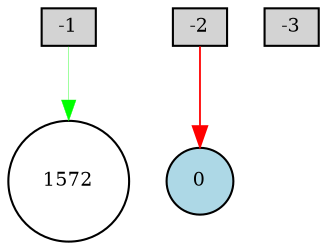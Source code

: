 digraph {
	node [fontsize=9 height=0.2 shape=circle width=0.2]
	-1 [fillcolor=lightgray shape=box style=filled]
	-2 [fillcolor=lightgray shape=box style=filled]
	-3 [fillcolor=lightgray shape=box style=filled]
	0 [fillcolor=lightblue style=filled]
	1572 [fillcolor=white style=filled]
	-2 -> 0 [color=red penwidth=0.8612197054399877 style=solid]
	-1 -> 1572 [color=green penwidth=0.18016193487365012 style=solid]
}
